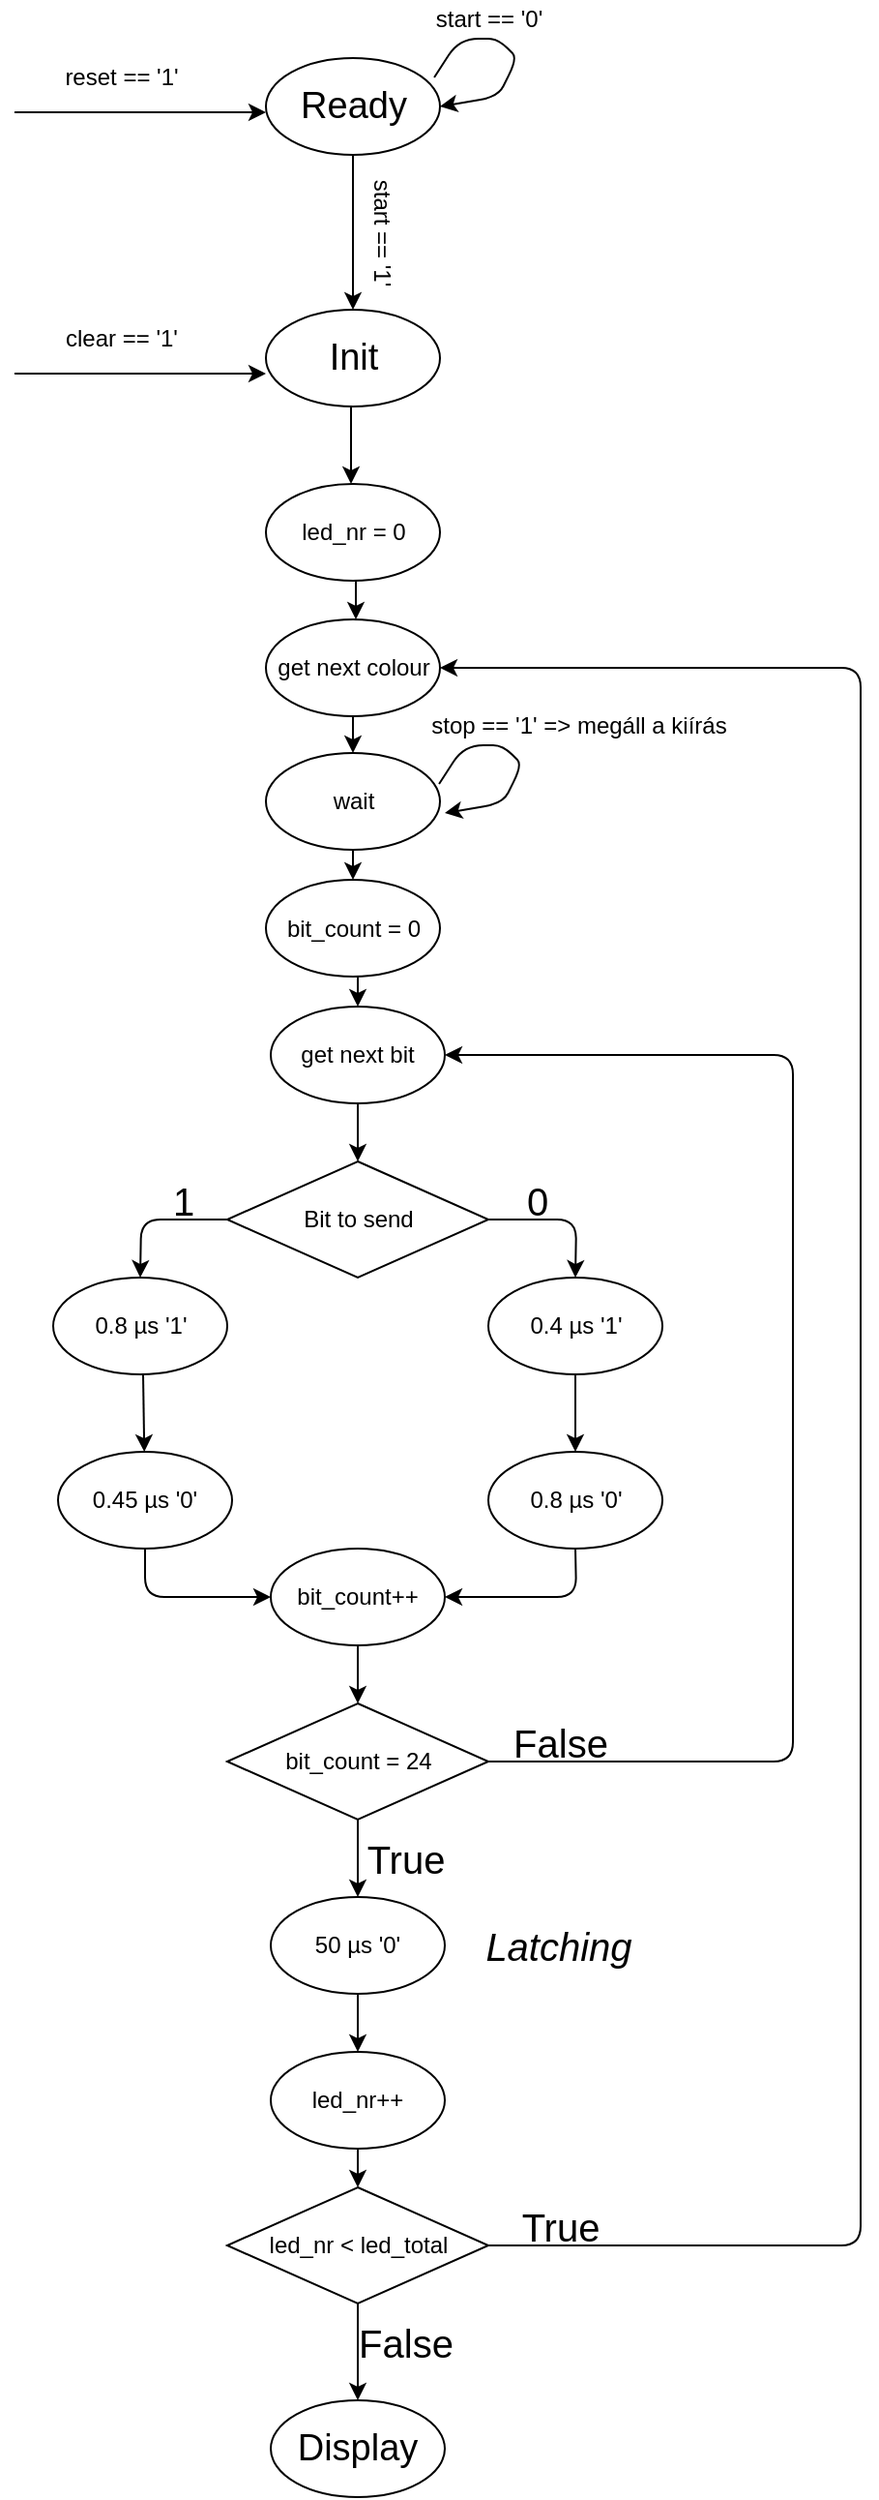 <mxfile version="12.1.7" type="device" pages="1"><diagram id="BxAejCiINnSPBbR-vMhk" name="Page-1"><mxGraphModel dx="1422" dy="745" grid="1" gridSize="10" guides="1" tooltips="1" connect="1" arrows="1" fold="1" page="1" pageScale="1" pageWidth="850" pageHeight="1100" math="0" shadow="0"><root><mxCell id="0"/><mxCell id="1" parent="0"/><mxCell id="llm7Zs2EBHLkc7CMIG3Z-1" value="&lt;font style=&quot;font-size: 19px&quot;&gt;Ready&lt;/font&gt;" style="ellipse;whiteSpace=wrap;html=1;" parent="1" vertex="1"><mxGeometry x="252.5" y="60" width="90" height="50" as="geometry"/></mxCell><mxCell id="llm7Zs2EBHLkc7CMIG3Z-2" value="&lt;font style=&quot;font-size: 19px&quot;&gt;Init&lt;/font&gt;" style="ellipse;whiteSpace=wrap;html=1;" parent="1" vertex="1"><mxGeometry x="252.5" y="190" width="90" height="50" as="geometry"/></mxCell><mxCell id="llm7Zs2EBHLkc7CMIG3Z-4" value="&lt;font style=&quot;font-size: 19px&quot;&gt;Display&lt;/font&gt;" style="ellipse;whiteSpace=wrap;html=1;" parent="1" vertex="1"><mxGeometry x="255" y="1270" width="90" height="50" as="geometry"/></mxCell><mxCell id="llm7Zs2EBHLkc7CMIG3Z-5" value="" style="endArrow=classic;html=1;exitX=0.967;exitY=0.2;exitDx=0;exitDy=0;exitPerimeter=0;entryX=1;entryY=0.5;entryDx=0;entryDy=0;" parent="1" source="llm7Zs2EBHLkc7CMIG3Z-1" target="llm7Zs2EBHLkc7CMIG3Z-1" edge="1"><mxGeometry width="50" height="50" relative="1" as="geometry"><mxPoint x="362.5" y="70" as="sourcePoint"/><mxPoint x="432.5" y="40" as="targetPoint"/><Array as="points"><mxPoint x="352.5" y="50"/><mxPoint x="372.5" y="50"/><mxPoint x="382.5" y="60"/><mxPoint x="372.5" y="80"/></Array></mxGeometry></mxCell><mxCell id="llm7Zs2EBHLkc7CMIG3Z-6" value="start == '0'" style="text;html=1;strokeColor=none;fillColor=none;align=center;verticalAlign=middle;whiteSpace=wrap;rounded=0;" parent="1" vertex="1"><mxGeometry x="332.5" y="30" width="70" height="20" as="geometry"/></mxCell><mxCell id="llm7Zs2EBHLkc7CMIG3Z-7" value="" style="endArrow=classic;html=1;exitX=0.5;exitY=1;exitDx=0;exitDy=0;entryX=0.5;entryY=0;entryDx=0;entryDy=0;" parent="1" source="llm7Zs2EBHLkc7CMIG3Z-1" target="llm7Zs2EBHLkc7CMIG3Z-2" edge="1"><mxGeometry width="50" height="50" relative="1" as="geometry"><mxPoint x="492.5" y="240" as="sourcePoint"/><mxPoint x="492.5" y="310" as="targetPoint"/></mxGeometry></mxCell><mxCell id="llm7Zs2EBHLkc7CMIG3Z-8" value="start == '1'" style="text;html=1;strokeColor=none;fillColor=none;align=center;verticalAlign=middle;whiteSpace=wrap;rounded=0;rotation=90;direction=west;" parent="1" vertex="1"><mxGeometry x="282.5" y="140" width="60" height="20" as="geometry"/></mxCell><mxCell id="llm7Zs2EBHLkc7CMIG3Z-10" value="" style="endArrow=classic;html=1;exitX=0.5;exitY=1;exitDx=0;exitDy=0;" parent="1" edge="1"><mxGeometry width="50" height="50" relative="1" as="geometry"><mxPoint x="296.5" y="240" as="sourcePoint"/><mxPoint x="296.5" y="280" as="targetPoint"/></mxGeometry></mxCell><mxCell id="llm7Zs2EBHLkc7CMIG3Z-13" value="" style="endArrow=classic;html=1;" parent="1" edge="1"><mxGeometry width="50" height="50" relative="1" as="geometry"><mxPoint x="300" y="600" as="sourcePoint"/><mxPoint x="300" y="630" as="targetPoint"/></mxGeometry></mxCell><mxCell id="llm7Zs2EBHLkc7CMIG3Z-14" value="" style="endArrow=classic;html=1;entryX=0;entryY=0.66;entryDx=0;entryDy=0;entryPerimeter=0;" parent="1" target="llm7Zs2EBHLkc7CMIG3Z-2" edge="1"><mxGeometry width="50" height="50" relative="1" as="geometry"><mxPoint x="122.5" y="223" as="sourcePoint"/><mxPoint x="182.5" y="250" as="targetPoint"/></mxGeometry></mxCell><mxCell id="llm7Zs2EBHLkc7CMIG3Z-15" value="clear == '1'" style="text;html=1;strokeColor=none;fillColor=none;align=center;verticalAlign=middle;whiteSpace=wrap;rounded=0;" parent="1" vertex="1"><mxGeometry x="142.5" y="195" width="70" height="20" as="geometry"/></mxCell><mxCell id="llm7Zs2EBHLkc7CMIG3Z-17" value="" style="endArrow=classic;html=1;entryX=0;entryY=0.66;entryDx=0;entryDy=0;entryPerimeter=0;" parent="1" edge="1"><mxGeometry width="50" height="50" relative="1" as="geometry"><mxPoint x="122.5" y="88" as="sourcePoint"/><mxPoint x="252.5" y="88" as="targetPoint"/></mxGeometry></mxCell><mxCell id="llm7Zs2EBHLkc7CMIG3Z-18" value="reset == '1'" style="text;html=1;strokeColor=none;fillColor=none;align=center;verticalAlign=middle;whiteSpace=wrap;rounded=0;" parent="1" vertex="1"><mxGeometry x="142.5" y="60" width="70" height="20" as="geometry"/></mxCell><mxCell id="llm7Zs2EBHLkc7CMIG3Z-20" value="" style="endArrow=classic;html=1;exitX=0.967;exitY=0.2;exitDx=0;exitDy=0;exitPerimeter=0;entryX=1;entryY=0.5;entryDx=0;entryDy=0;" parent="1" edge="1"><mxGeometry width="50" height="50" relative="1" as="geometry"><mxPoint x="342.03" y="435" as="sourcePoint"/><mxPoint x="345" y="450" as="targetPoint"/><Array as="points"><mxPoint x="355" y="415"/><mxPoint x="375" y="415"/><mxPoint x="385" y="425"/><mxPoint x="375" y="445"/></Array></mxGeometry></mxCell><mxCell id="llm7Zs2EBHLkc7CMIG3Z-21" value="stop == '1' =&amp;gt; megáll a kiírás" style="text;html=1;strokeColor=none;fillColor=none;align=center;verticalAlign=middle;whiteSpace=wrap;rounded=0;" parent="1" vertex="1"><mxGeometry x="332.5" y="395" width="163" height="20" as="geometry"/></mxCell><mxCell id="eWPvX3szXGmTJS5dkiVB-1" value="Bit to send" style="rhombus;whiteSpace=wrap;html=1;" vertex="1" parent="1"><mxGeometry x="232.5" y="630" width="135" height="60" as="geometry"/></mxCell><mxCell id="eWPvX3szXGmTJS5dkiVB-3" value="bit_count = 24" style="rhombus;whiteSpace=wrap;html=1;" vertex="1" parent="1"><mxGeometry x="232.5" y="910" width="135" height="60" as="geometry"/></mxCell><mxCell id="eWPvX3szXGmTJS5dkiVB-6" value="0.8 µs '1'" style="ellipse;whiteSpace=wrap;html=1;" vertex="1" parent="1"><mxGeometry x="142.5" y="690" width="90" height="50" as="geometry"/></mxCell><mxCell id="eWPvX3szXGmTJS5dkiVB-7" value="0.45 µs '0'" style="ellipse;whiteSpace=wrap;html=1;" vertex="1" parent="1"><mxGeometry x="145" y="780" width="90" height="50" as="geometry"/></mxCell><mxCell id="eWPvX3szXGmTJS5dkiVB-8" value="0.4 µs '1'" style="ellipse;whiteSpace=wrap;html=1;" vertex="1" parent="1"><mxGeometry x="367.5" y="690" width="90" height="50" as="geometry"/></mxCell><mxCell id="eWPvX3szXGmTJS5dkiVB-9" value="0.8 µs '0'" style="ellipse;whiteSpace=wrap;html=1;" vertex="1" parent="1"><mxGeometry x="367.5" y="780" width="90" height="50" as="geometry"/></mxCell><mxCell id="eWPvX3szXGmTJS5dkiVB-11" value="bit_count++" style="ellipse;whiteSpace=wrap;html=1;" vertex="1" parent="1"><mxGeometry x="255" y="830" width="90" height="50" as="geometry"/></mxCell><mxCell id="eWPvX3szXGmTJS5dkiVB-12" value="" style="endArrow=classic;html=1;exitX=0;exitY=0.5;exitDx=0;exitDy=0;entryX=0.5;entryY=0;entryDx=0;entryDy=0;" edge="1" parent="1" source="eWPvX3szXGmTJS5dkiVB-1" target="eWPvX3szXGmTJS5dkiVB-6"><mxGeometry width="50" height="50" relative="1" as="geometry"><mxPoint x="105" y="650" as="sourcePoint"/><mxPoint x="155" y="600" as="targetPoint"/><Array as="points"><mxPoint x="188" y="660"/></Array></mxGeometry></mxCell><mxCell id="eWPvX3szXGmTJS5dkiVB-13" value="" style="endArrow=classic;html=1;exitX=1;exitY=0.5;exitDx=0;exitDy=0;entryX=0.5;entryY=0;entryDx=0;entryDy=0;" edge="1" parent="1" source="eWPvX3szXGmTJS5dkiVB-1" target="eWPvX3szXGmTJS5dkiVB-8"><mxGeometry width="50" height="50" relative="1" as="geometry"><mxPoint x="455" y="680" as="sourcePoint"/><mxPoint x="505" y="630" as="targetPoint"/><Array as="points"><mxPoint x="413" y="660"/></Array></mxGeometry></mxCell><mxCell id="eWPvX3szXGmTJS5dkiVB-14" value="" style="endArrow=classic;html=1;" edge="1" parent="1" target="eWPvX3szXGmTJS5dkiVB-7"><mxGeometry width="50" height="50" relative="1" as="geometry"><mxPoint x="189" y="740" as="sourcePoint"/><mxPoint x="115" y="690" as="targetPoint"/></mxGeometry></mxCell><mxCell id="eWPvX3szXGmTJS5dkiVB-15" value="" style="endArrow=classic;html=1;exitX=0.5;exitY=1;exitDx=0;exitDy=0;entryX=0.5;entryY=0;entryDx=0;entryDy=0;" edge="1" parent="1" source="eWPvX3szXGmTJS5dkiVB-8" target="eWPvX3szXGmTJS5dkiVB-9"><mxGeometry width="50" height="50" relative="1" as="geometry"><mxPoint x="585" y="830" as="sourcePoint"/><mxPoint x="635" y="780" as="targetPoint"/></mxGeometry></mxCell><mxCell id="eWPvX3szXGmTJS5dkiVB-16" value="" style="endArrow=classic;html=1;exitX=0.5;exitY=1;exitDx=0;exitDy=0;entryX=0;entryY=0.5;entryDx=0;entryDy=0;" edge="1" parent="1" source="eWPvX3szXGmTJS5dkiVB-7" target="eWPvX3szXGmTJS5dkiVB-11"><mxGeometry width="50" height="50" relative="1" as="geometry"><mxPoint x="105" y="920" as="sourcePoint"/><mxPoint x="155" y="870" as="targetPoint"/><Array as="points"><mxPoint x="190" y="855"/></Array></mxGeometry></mxCell><mxCell id="eWPvX3szXGmTJS5dkiVB-17" value="" style="endArrow=classic;html=1;exitX=0.5;exitY=1;exitDx=0;exitDy=0;entryX=1;entryY=0.5;entryDx=0;entryDy=0;" edge="1" parent="1" source="eWPvX3szXGmTJS5dkiVB-9" target="eWPvX3szXGmTJS5dkiVB-11"><mxGeometry width="50" height="50" relative="1" as="geometry"><mxPoint x="465" y="920" as="sourcePoint"/><mxPoint x="515" y="870" as="targetPoint"/><Array as="points"><mxPoint x="413" y="855"/></Array></mxGeometry></mxCell><mxCell id="eWPvX3szXGmTJS5dkiVB-18" value="1" style="text;html=1;strokeColor=none;fillColor=none;align=center;verticalAlign=middle;whiteSpace=wrap;rounded=0;fontSize=20;" vertex="1" parent="1"><mxGeometry x="190" y="640" width="40" height="20" as="geometry"/></mxCell><mxCell id="eWPvX3szXGmTJS5dkiVB-19" value="0" style="text;html=1;strokeColor=none;fillColor=none;align=center;verticalAlign=middle;whiteSpace=wrap;rounded=0;fontSize=20;" vertex="1" parent="1"><mxGeometry x="372.5" y="640" width="40" height="20" as="geometry"/></mxCell><mxCell id="eWPvX3szXGmTJS5dkiVB-20" value="" style="endArrow=classic;html=1;fontSize=20;exitX=0.5;exitY=1;exitDx=0;exitDy=0;entryX=0.5;entryY=0;entryDx=0;entryDy=0;" edge="1" parent="1" source="eWPvX3szXGmTJS5dkiVB-11" target="eWPvX3szXGmTJS5dkiVB-3"><mxGeometry width="50" height="50" relative="1" as="geometry"><mxPoint x="445" y="950" as="sourcePoint"/><mxPoint x="495" y="900" as="targetPoint"/></mxGeometry></mxCell><mxCell id="eWPvX3szXGmTJS5dkiVB-21" value="" style="endArrow=classic;html=1;fontSize=20;exitX=1;exitY=0.5;exitDx=0;exitDy=0;entryX=1;entryY=0.5;entryDx=0;entryDy=0;" edge="1" parent="1" source="eWPvX3szXGmTJS5dkiVB-3" target="eWPvX3szXGmTJS5dkiVB-27"><mxGeometry width="50" height="50" relative="1" as="geometry"><mxPoint x="465" y="1020" as="sourcePoint"/><mxPoint x="515" y="970" as="targetPoint"/><Array as="points"><mxPoint x="525" y="940"/><mxPoint x="525" y="575"/></Array></mxGeometry></mxCell><mxCell id="eWPvX3szXGmTJS5dkiVB-22" value="False" style="text;html=1;strokeColor=none;fillColor=none;align=center;verticalAlign=middle;whiteSpace=wrap;rounded=0;fontSize=20;" vertex="1" parent="1"><mxGeometry x="385" y="920" width="40" height="20" as="geometry"/></mxCell><mxCell id="eWPvX3szXGmTJS5dkiVB-23" value="50 µs '0'" style="ellipse;whiteSpace=wrap;html=1;" vertex="1" parent="1"><mxGeometry x="255" y="1010" width="90" height="50" as="geometry"/></mxCell><mxCell id="eWPvX3szXGmTJS5dkiVB-24" value="True" style="text;html=1;strokeColor=none;fillColor=none;align=center;verticalAlign=middle;whiteSpace=wrap;rounded=0;fontSize=20;" vertex="1" parent="1"><mxGeometry x="305" y="980" width="40" height="20" as="geometry"/></mxCell><mxCell id="eWPvX3szXGmTJS5dkiVB-25" value="" style="endArrow=classic;html=1;fontSize=20;exitX=0.5;exitY=1;exitDx=0;exitDy=0;entryX=0.5;entryY=0;entryDx=0;entryDy=0;" edge="1" parent="1" source="eWPvX3szXGmTJS5dkiVB-3" target="eWPvX3szXGmTJS5dkiVB-23"><mxGeometry width="50" height="50" relative="1" as="geometry"><mxPoint x="365" y="1020" as="sourcePoint"/><mxPoint x="415" y="970" as="targetPoint"/></mxGeometry></mxCell><mxCell id="eWPvX3szXGmTJS5dkiVB-27" value="get next bit" style="ellipse;whiteSpace=wrap;html=1;" vertex="1" parent="1"><mxGeometry x="255" y="550" width="90" height="50" as="geometry"/></mxCell><mxCell id="eWPvX3szXGmTJS5dkiVB-29" value="led_nr = 0" style="ellipse;whiteSpace=wrap;html=1;" vertex="1" parent="1"><mxGeometry x="252.5" y="280" width="90" height="50" as="geometry"/></mxCell><mxCell id="eWPvX3szXGmTJS5dkiVB-31" value="led_nr &amp;lt; led_total" style="rhombus;whiteSpace=wrap;html=1;" vertex="1" parent="1"><mxGeometry x="232.5" y="1160" width="135" height="60" as="geometry"/></mxCell><mxCell id="eWPvX3szXGmTJS5dkiVB-32" value="&lt;i&gt;Latching&lt;/i&gt;" style="text;html=1;strokeColor=none;fillColor=none;align=center;verticalAlign=middle;whiteSpace=wrap;rounded=0;fontSize=20;" vertex="1" parent="1"><mxGeometry x="383.5" y="1025" width="40" height="20" as="geometry"/></mxCell><mxCell id="eWPvX3szXGmTJS5dkiVB-34" value="get next colour" style="ellipse;whiteSpace=wrap;html=1;" vertex="1" parent="1"><mxGeometry x="252.5" y="350" width="90" height="50" as="geometry"/></mxCell><mxCell id="eWPvX3szXGmTJS5dkiVB-36" value="led_nr++" style="ellipse;whiteSpace=wrap;html=1;" vertex="1" parent="1"><mxGeometry x="255" y="1090" width="90" height="50" as="geometry"/></mxCell><mxCell id="eWPvX3szXGmTJS5dkiVB-37" value="" style="endArrow=classic;html=1;fontSize=20;" edge="1" parent="1"><mxGeometry width="50" height="50" relative="1" as="geometry"><mxPoint x="299" y="330" as="sourcePoint"/><mxPoint x="299" y="350" as="targetPoint"/></mxGeometry></mxCell><mxCell id="eWPvX3szXGmTJS5dkiVB-39" value="" style="endArrow=classic;html=1;fontSize=20;exitX=0.5;exitY=1;exitDx=0;exitDy=0;" edge="1" parent="1" source="eWPvX3szXGmTJS5dkiVB-23" target="eWPvX3szXGmTJS5dkiVB-36"><mxGeometry width="50" height="50" relative="1" as="geometry"><mxPoint x="451" y="1140" as="sourcePoint"/><mxPoint x="501" y="1090" as="targetPoint"/></mxGeometry></mxCell><mxCell id="eWPvX3szXGmTJS5dkiVB-40" value="" style="endArrow=classic;html=1;fontSize=20;exitX=0.5;exitY=1;exitDx=0;exitDy=0;entryX=0.5;entryY=0;entryDx=0;entryDy=0;" edge="1" parent="1" source="eWPvX3szXGmTJS5dkiVB-36" target="eWPvX3szXGmTJS5dkiVB-31"><mxGeometry width="50" height="50" relative="1" as="geometry"><mxPoint x="431" y="1170" as="sourcePoint"/><mxPoint x="481" y="1120" as="targetPoint"/></mxGeometry></mxCell><mxCell id="eWPvX3szXGmTJS5dkiVB-41" value="" style="endArrow=classic;html=1;fontSize=20;exitX=1;exitY=0.5;exitDx=0;exitDy=0;entryX=1;entryY=0.5;entryDx=0;entryDy=0;" edge="1" parent="1" source="eWPvX3szXGmTJS5dkiVB-31" target="eWPvX3szXGmTJS5dkiVB-34"><mxGeometry width="50" height="50" relative="1" as="geometry"><mxPoint x="470" y="1070" as="sourcePoint"/><mxPoint x="530" y="410" as="targetPoint"/><Array as="points"><mxPoint x="560" y="1190"/><mxPoint x="560" y="1120"/><mxPoint x="560" y="1060"/><mxPoint x="560" y="375"/></Array></mxGeometry></mxCell><mxCell id="eWPvX3szXGmTJS5dkiVB-42" value="True" style="text;html=1;strokeColor=none;fillColor=none;align=center;verticalAlign=middle;whiteSpace=wrap;rounded=0;fontSize=20;" vertex="1" parent="1"><mxGeometry x="385" y="1170" width="40" height="20" as="geometry"/></mxCell><mxCell id="eWPvX3szXGmTJS5dkiVB-47" value="" style="endArrow=classic;html=1;fontSize=20;exitX=0.5;exitY=1;exitDx=0;exitDy=0;entryX=0.5;entryY=0;entryDx=0;entryDy=0;" edge="1" parent="1" source="eWPvX3szXGmTJS5dkiVB-34" target="eWPvX3szXGmTJS5dkiVB-49"><mxGeometry width="50" height="50" relative="1" as="geometry"><mxPoint x="60" y="650" as="sourcePoint"/><mxPoint x="300" y="415" as="targetPoint"/></mxGeometry></mxCell><mxCell id="eWPvX3szXGmTJS5dkiVB-48" value="" style="endArrow=classic;html=1;fontSize=20;exitX=0.5;exitY=1;exitDx=0;exitDy=0;entryX=0.5;entryY=0;entryDx=0;entryDy=0;" edge="1" parent="1" source="eWPvX3szXGmTJS5dkiVB-49" target="eWPvX3szXGmTJS5dkiVB-54"><mxGeometry width="50" height="50" relative="1" as="geometry"><mxPoint x="300" y="465" as="sourcePoint"/><mxPoint x="300" y="490" as="targetPoint"/></mxGeometry></mxCell><mxCell id="eWPvX3szXGmTJS5dkiVB-49" value="wait" style="ellipse;whiteSpace=wrap;html=1;" vertex="1" parent="1"><mxGeometry x="252.5" y="419" width="90" height="50" as="geometry"/></mxCell><mxCell id="eWPvX3szXGmTJS5dkiVB-51" value="" style="endArrow=classic;html=1;fontSize=20;exitX=0.5;exitY=1;exitDx=0;exitDy=0;entryX=0.5;entryY=0;entryDx=0;entryDy=0;" edge="1" parent="1" source="eWPvX3szXGmTJS5dkiVB-31" target="llm7Zs2EBHLkc7CMIG3Z-4"><mxGeometry width="50" height="50" relative="1" as="geometry"><mxPoint x="370" y="1260" as="sourcePoint"/><mxPoint x="420" y="1210" as="targetPoint"/></mxGeometry></mxCell><mxCell id="eWPvX3szXGmTJS5dkiVB-52" value="False" style="text;html=1;strokeColor=none;fillColor=none;align=center;verticalAlign=middle;whiteSpace=wrap;rounded=0;fontSize=20;" vertex="1" parent="1"><mxGeometry x="305" y="1230" width="40" height="20" as="geometry"/></mxCell><mxCell id="eWPvX3szXGmTJS5dkiVB-53" value="" style="endArrow=classic;html=1;fontSize=20;exitX=0.5;exitY=1;exitDx=0;exitDy=0;entryX=0.5;entryY=0;entryDx=0;entryDy=0;" edge="1" parent="1" target="eWPvX3szXGmTJS5dkiVB-27"><mxGeometry width="50" height="50" relative="1" as="geometry"><mxPoint x="300" y="534.5" as="sourcePoint"/><mxPoint x="180" y="490" as="targetPoint"/></mxGeometry></mxCell><mxCell id="eWPvX3szXGmTJS5dkiVB-54" value="bit_count = 0" style="ellipse;whiteSpace=wrap;html=1;" vertex="1" parent="1"><mxGeometry x="252.5" y="484.5" width="90" height="50" as="geometry"/></mxCell></root></mxGraphModel></diagram></mxfile>